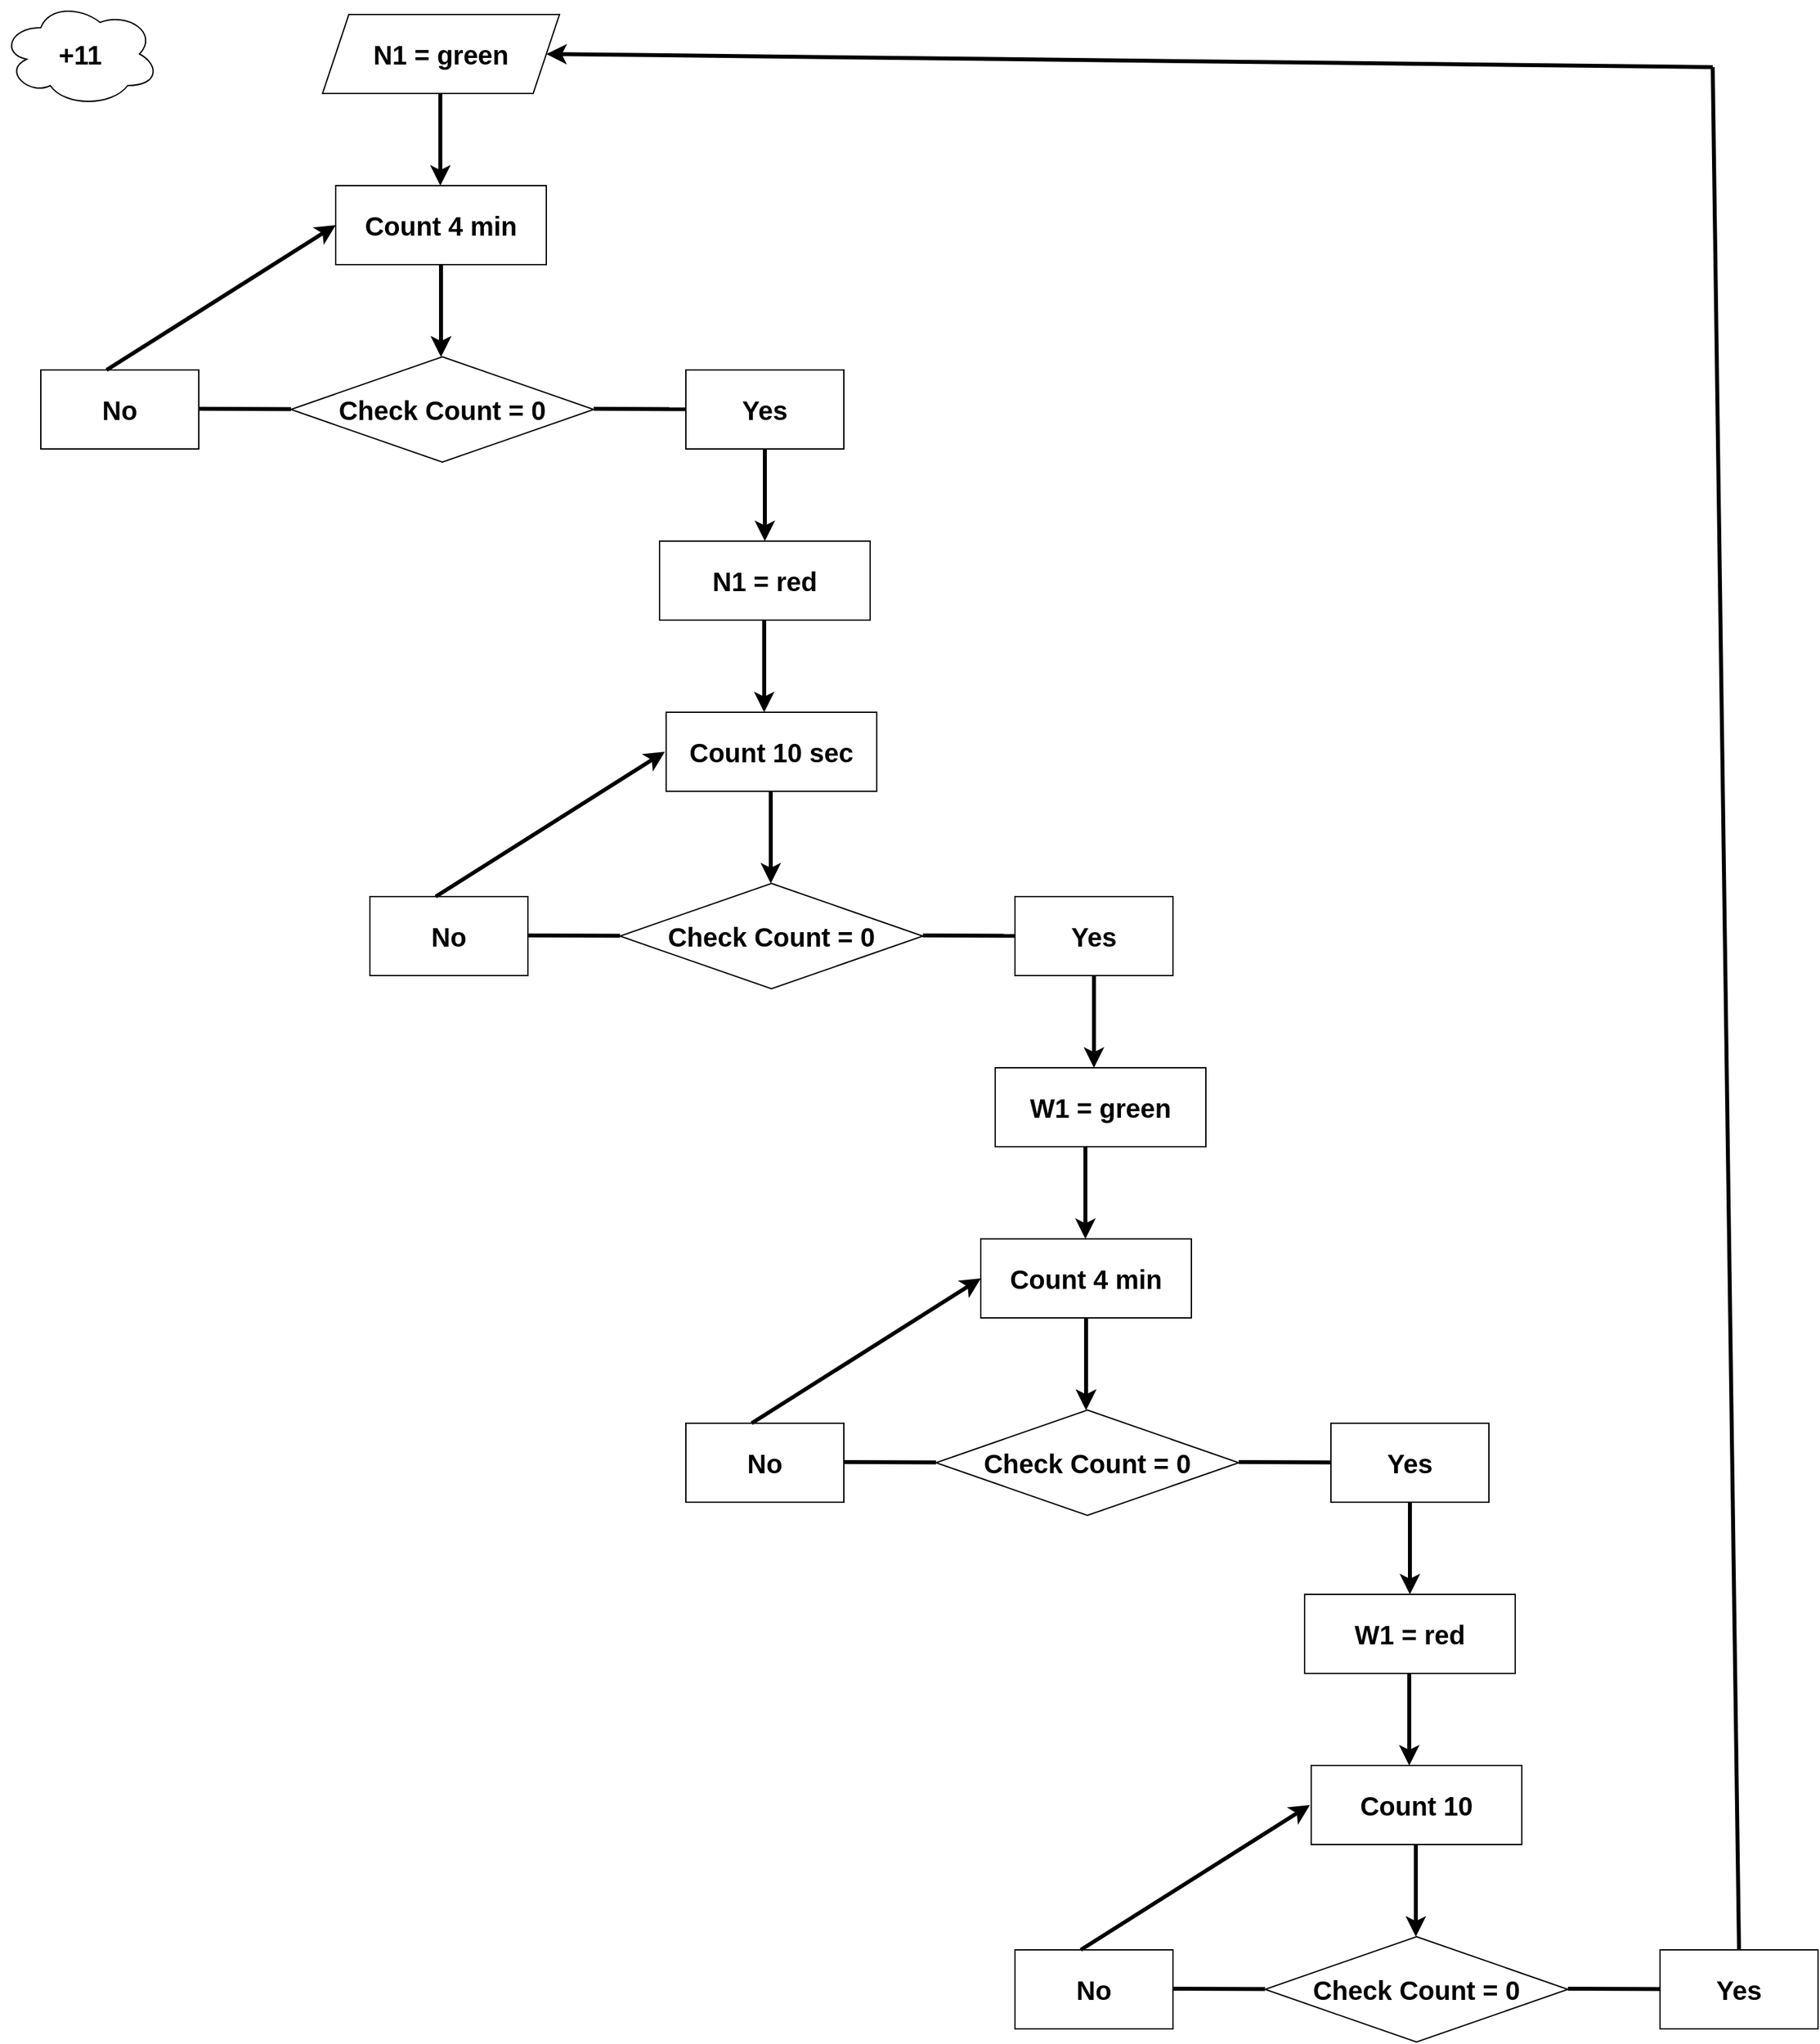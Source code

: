 <mxfile version="13.7.1"><diagram id="hJy8G9DJkNA7mrHhKDrA" name="Page-1"><mxGraphModel dx="1896" dy="1017" grid="1" gridSize="10" guides="1" tooltips="1" connect="1" arrows="1" fold="1" page="1" pageScale="1" pageWidth="827" pageHeight="1169" math="0" shadow="0"><root><mxCell id="0"/><mxCell id="1" parent="0"/><mxCell id="KSqGVMGimDdPweRiVSiD-1" value="&lt;b&gt;&lt;font style=&quot;font-size: 20px&quot;&gt;+11&lt;/font&gt;&lt;/b&gt;" style="ellipse;shape=cloud;whiteSpace=wrap;html=1;" vertex="1" parent="1"><mxGeometry x="20" y="20" width="120" height="80" as="geometry"/></mxCell><mxCell id="KSqGVMGimDdPweRiVSiD-4" value="&lt;b&gt;&lt;font style=&quot;font-size: 20px&quot;&gt;Count 4 min&lt;/font&gt;&lt;/b&gt;" style="rounded=0;whiteSpace=wrap;html=1;" vertex="1" parent="1"><mxGeometry x="274" y="160" width="160" height="60" as="geometry"/></mxCell><mxCell id="KSqGVMGimDdPweRiVSiD-5" value="&lt;b&gt;&lt;font style=&quot;font-size: 20px&quot;&gt;N1 = green&lt;/font&gt;&lt;/b&gt;" style="shape=parallelogram;perimeter=parallelogramPerimeter;whiteSpace=wrap;html=1;fixedSize=1;" vertex="1" parent="1"><mxGeometry x="264" y="30" width="180" height="60" as="geometry"/></mxCell><mxCell id="KSqGVMGimDdPweRiVSiD-6" value="&lt;font style=&quot;font-size: 20px&quot;&gt;&lt;b&gt;Check Count = 0&lt;br&gt;&lt;/b&gt;&lt;/font&gt;" style="rhombus;whiteSpace=wrap;html=1;" vertex="1" parent="1"><mxGeometry x="240" y="290" width="230" height="80" as="geometry"/></mxCell><mxCell id="KSqGVMGimDdPweRiVSiD-9" value="" style="edgeStyle=orthogonalEdgeStyle;rounded=0;orthogonalLoop=1;jettySize=auto;html=1;strokeWidth=3;" edge="1" parent="1"><mxGeometry relative="1" as="geometry"><mxPoint x="354" y="220" as="sourcePoint"/><mxPoint x="354" y="290" as="targetPoint"/></mxGeometry></mxCell><mxCell id="KSqGVMGimDdPweRiVSiD-13" value="" style="endArrow=none;html=1;strokeWidth=3;" edge="1" parent="1" target="KSqGVMGimDdPweRiVSiD-16"><mxGeometry width="50" height="50" relative="1" as="geometry"><mxPoint x="470" y="329.5" as="sourcePoint"/><mxPoint x="581" y="329.5" as="targetPoint"/></mxGeometry></mxCell><mxCell id="KSqGVMGimDdPweRiVSiD-16" value="&lt;b&gt;&lt;font style=&quot;font-size: 20px&quot;&gt;Yes&lt;/font&gt;&lt;/b&gt;" style="rounded=0;whiteSpace=wrap;html=1;" vertex="1" parent="1"><mxGeometry x="540" y="300" width="120" height="60" as="geometry"/></mxCell><mxCell id="KSqGVMGimDdPweRiVSiD-18" value="&lt;b&gt;&lt;font style=&quot;font-size: 20px&quot;&gt;No&lt;/font&gt;&lt;/b&gt;" style="rounded=0;whiteSpace=wrap;html=1;" vertex="1" parent="1"><mxGeometry x="50" y="300" width="120" height="60" as="geometry"/></mxCell><mxCell id="KSqGVMGimDdPweRiVSiD-19" value="" style="endArrow=none;html=1;strokeWidth=3;" edge="1" parent="1"><mxGeometry width="50" height="50" relative="1" as="geometry"><mxPoint x="170" y="329.5" as="sourcePoint"/><mxPoint x="240" y="329.769" as="targetPoint"/></mxGeometry></mxCell><mxCell id="KSqGVMGimDdPweRiVSiD-20" value="" style="endArrow=classic;html=1;strokeWidth=3;entryX=0;entryY=0.5;entryDx=0;entryDy=0;" edge="1" parent="1" target="KSqGVMGimDdPweRiVSiD-4"><mxGeometry width="50" height="50" relative="1" as="geometry"><mxPoint x="100" y="300" as="sourcePoint"/><mxPoint x="150" y="250" as="targetPoint"/></mxGeometry></mxCell><mxCell id="KSqGVMGimDdPweRiVSiD-21" value="" style="endArrow=classic;html=1;strokeWidth=3;" edge="1" parent="1"><mxGeometry width="50" height="50" relative="1" as="geometry"><mxPoint x="600" y="360" as="sourcePoint"/><mxPoint x="600" y="430" as="targetPoint"/></mxGeometry></mxCell><mxCell id="KSqGVMGimDdPweRiVSiD-23" value="" style="edgeStyle=orthogonalEdgeStyle;rounded=0;orthogonalLoop=1;jettySize=auto;html=1;strokeWidth=3;" edge="1" parent="1"><mxGeometry relative="1" as="geometry"><mxPoint x="353.5" y="90" as="sourcePoint"/><mxPoint x="353.5" y="160" as="targetPoint"/></mxGeometry></mxCell><mxCell id="KSqGVMGimDdPweRiVSiD-24" value="&lt;b&gt;&lt;font style=&quot;font-size: 20px&quot;&gt;W1 = green&lt;/font&gt;&lt;/b&gt;" style="rounded=0;whiteSpace=wrap;html=1;" vertex="1" parent="1"><mxGeometry x="775" y="830" width="160" height="60" as="geometry"/></mxCell><mxCell id="KSqGVMGimDdPweRiVSiD-28" value="&lt;font style=&quot;font-size: 20px&quot;&gt;&lt;b&gt;Check Count = 0&lt;br&gt;&lt;/b&gt;&lt;/font&gt;" style="rhombus;whiteSpace=wrap;html=1;" vertex="1" parent="1"><mxGeometry x="490" y="690" width="230" height="80" as="geometry"/></mxCell><mxCell id="KSqGVMGimDdPweRiVSiD-29" value="" style="endArrow=none;html=1;strokeWidth=3;" edge="1" parent="1" target="KSqGVMGimDdPweRiVSiD-30"><mxGeometry width="50" height="50" relative="1" as="geometry"><mxPoint x="720" y="729.5" as="sourcePoint"/><mxPoint x="831" y="729.5" as="targetPoint"/></mxGeometry></mxCell><mxCell id="KSqGVMGimDdPweRiVSiD-30" value="&lt;b&gt;&lt;font style=&quot;font-size: 20px&quot;&gt;Yes&lt;/font&gt;&lt;/b&gt;" style="rounded=0;whiteSpace=wrap;html=1;" vertex="1" parent="1"><mxGeometry x="790" y="700" width="120" height="60" as="geometry"/></mxCell><mxCell id="KSqGVMGimDdPweRiVSiD-31" value="&lt;b&gt;&lt;font style=&quot;font-size: 20px&quot;&gt;No&lt;/font&gt;&lt;/b&gt;" style="rounded=0;whiteSpace=wrap;html=1;" vertex="1" parent="1"><mxGeometry x="300" y="700" width="120" height="60" as="geometry"/></mxCell><mxCell id="KSqGVMGimDdPweRiVSiD-32" value="" style="endArrow=none;html=1;strokeWidth=3;" edge="1" parent="1"><mxGeometry width="50" height="50" relative="1" as="geometry"><mxPoint x="420" y="729.5" as="sourcePoint"/><mxPoint x="490" y="729.769" as="targetPoint"/></mxGeometry></mxCell><mxCell id="KSqGVMGimDdPweRiVSiD-33" value="" style="endArrow=classic;html=1;strokeWidth=3;entryX=0;entryY=0.5;entryDx=0;entryDy=0;" edge="1" parent="1"><mxGeometry width="50" height="50" relative="1" as="geometry"><mxPoint x="350" y="700" as="sourcePoint"/><mxPoint x="524" y="590" as="targetPoint"/></mxGeometry></mxCell><mxCell id="KSqGVMGimDdPweRiVSiD-34" value="" style="endArrow=classic;html=1;strokeWidth=3;" edge="1" parent="1"><mxGeometry width="50" height="50" relative="1" as="geometry"><mxPoint x="850" y="760" as="sourcePoint"/><mxPoint x="850" y="830" as="targetPoint"/></mxGeometry></mxCell><mxCell id="KSqGVMGimDdPweRiVSiD-37" value="" style="endArrow=classic;html=1;strokeWidth=3;" edge="1" parent="1"><mxGeometry width="50" height="50" relative="1" as="geometry"><mxPoint x="604.5" y="620" as="sourcePoint"/><mxPoint x="604.5" y="690" as="targetPoint"/></mxGeometry></mxCell><mxCell id="KSqGVMGimDdPweRiVSiD-40" value="&lt;b&gt;&lt;font style=&quot;font-size: 20px&quot;&gt;Count 10 sec&lt;br&gt;&lt;/font&gt;&lt;/b&gt;" style="rounded=0;whiteSpace=wrap;html=1;" vertex="1" parent="1"><mxGeometry x="525" y="560" width="160" height="60" as="geometry"/></mxCell><mxCell id="KSqGVMGimDdPweRiVSiD-41" value="&lt;b&gt;&lt;font style=&quot;font-size: 20px&quot;&gt;N1 = red&lt;br&gt;&lt;/font&gt;&lt;/b&gt;" style="rounded=0;whiteSpace=wrap;html=1;" vertex="1" parent="1"><mxGeometry x="520" y="430" width="160" height="60" as="geometry"/></mxCell><mxCell id="KSqGVMGimDdPweRiVSiD-42" value="" style="edgeStyle=orthogonalEdgeStyle;rounded=0;orthogonalLoop=1;jettySize=auto;html=1;strokeWidth=3;" edge="1" parent="1"><mxGeometry relative="1" as="geometry"><mxPoint x="354" y="220" as="sourcePoint"/><mxPoint x="354" y="290" as="targetPoint"/></mxGeometry></mxCell><mxCell id="KSqGVMGimDdPweRiVSiD-44" value="" style="endArrow=classic;html=1;strokeWidth=3;" edge="1" parent="1"><mxGeometry width="50" height="50" relative="1" as="geometry"><mxPoint x="599.5" y="490" as="sourcePoint"/><mxPoint x="599.5" y="560" as="targetPoint"/></mxGeometry></mxCell><mxCell id="KSqGVMGimDdPweRiVSiD-45" value="&lt;b&gt;&lt;font style=&quot;font-size: 20px&quot;&gt;Count 4 min&lt;/font&gt;&lt;/b&gt;" style="rounded=0;whiteSpace=wrap;html=1;" vertex="1" parent="1"><mxGeometry x="764" y="960" width="160" height="60" as="geometry"/></mxCell><mxCell id="KSqGVMGimDdPweRiVSiD-46" value="&lt;font style=&quot;font-size: 20px&quot;&gt;&lt;b&gt;Check Count = 0&lt;br&gt;&lt;/b&gt;&lt;/font&gt;" style="rhombus;whiteSpace=wrap;html=1;" vertex="1" parent="1"><mxGeometry x="730" y="1090" width="230" height="80" as="geometry"/></mxCell><mxCell id="KSqGVMGimDdPweRiVSiD-47" value="" style="edgeStyle=orthogonalEdgeStyle;rounded=0;orthogonalLoop=1;jettySize=auto;html=1;strokeWidth=3;" edge="1" parent="1"><mxGeometry relative="1" as="geometry"><mxPoint x="844" y="1020" as="sourcePoint"/><mxPoint x="844" y="1090" as="targetPoint"/></mxGeometry></mxCell><mxCell id="KSqGVMGimDdPweRiVSiD-48" value="" style="endArrow=none;html=1;strokeWidth=3;" edge="1" parent="1" target="KSqGVMGimDdPweRiVSiD-49"><mxGeometry width="50" height="50" relative="1" as="geometry"><mxPoint x="960" y="1129.5" as="sourcePoint"/><mxPoint x="1071" y="1129.5" as="targetPoint"/></mxGeometry></mxCell><mxCell id="KSqGVMGimDdPweRiVSiD-49" value="&lt;b&gt;&lt;font style=&quot;font-size: 20px&quot;&gt;Yes&lt;/font&gt;&lt;/b&gt;" style="rounded=0;whiteSpace=wrap;html=1;" vertex="1" parent="1"><mxGeometry x="1030" y="1100" width="120" height="60" as="geometry"/></mxCell><mxCell id="KSqGVMGimDdPweRiVSiD-50" value="&lt;b&gt;&lt;font style=&quot;font-size: 20px&quot;&gt;No&lt;/font&gt;&lt;/b&gt;" style="rounded=0;whiteSpace=wrap;html=1;" vertex="1" parent="1"><mxGeometry x="540" y="1100" width="120" height="60" as="geometry"/></mxCell><mxCell id="KSqGVMGimDdPweRiVSiD-51" value="" style="endArrow=none;html=1;strokeWidth=3;" edge="1" parent="1"><mxGeometry width="50" height="50" relative="1" as="geometry"><mxPoint x="660" y="1129.5" as="sourcePoint"/><mxPoint x="730" y="1129.769" as="targetPoint"/></mxGeometry></mxCell><mxCell id="KSqGVMGimDdPweRiVSiD-52" value="" style="endArrow=classic;html=1;strokeWidth=3;entryX=0;entryY=0.5;entryDx=0;entryDy=0;" edge="1" parent="1" target="KSqGVMGimDdPweRiVSiD-45"><mxGeometry width="50" height="50" relative="1" as="geometry"><mxPoint x="590" y="1100" as="sourcePoint"/><mxPoint x="640" y="1050" as="targetPoint"/></mxGeometry></mxCell><mxCell id="KSqGVMGimDdPweRiVSiD-53" value="" style="endArrow=classic;html=1;strokeWidth=3;" edge="1" parent="1"><mxGeometry width="50" height="50" relative="1" as="geometry"><mxPoint x="1090" y="1160" as="sourcePoint"/><mxPoint x="1090" y="1230" as="targetPoint"/></mxGeometry></mxCell><mxCell id="KSqGVMGimDdPweRiVSiD-54" value="" style="edgeStyle=orthogonalEdgeStyle;rounded=0;orthogonalLoop=1;jettySize=auto;html=1;strokeWidth=3;" edge="1" parent="1"><mxGeometry relative="1" as="geometry"><mxPoint x="843.5" y="890" as="sourcePoint"/><mxPoint x="843.5" y="960" as="targetPoint"/></mxGeometry></mxCell><mxCell id="KSqGVMGimDdPweRiVSiD-55" value="&lt;font style=&quot;font-size: 20px&quot;&gt;&lt;b&gt;Check Count = 0&lt;br&gt;&lt;/b&gt;&lt;/font&gt;" style="rhombus;whiteSpace=wrap;html=1;" vertex="1" parent="1"><mxGeometry x="980" y="1490" width="230" height="80" as="geometry"/></mxCell><mxCell id="KSqGVMGimDdPweRiVSiD-56" value="" style="endArrow=none;html=1;strokeWidth=3;" edge="1" parent="1" target="KSqGVMGimDdPweRiVSiD-57"><mxGeometry width="50" height="50" relative="1" as="geometry"><mxPoint x="1210" y="1529.5" as="sourcePoint"/><mxPoint x="1321" y="1529.5" as="targetPoint"/></mxGeometry></mxCell><mxCell id="KSqGVMGimDdPweRiVSiD-57" value="&lt;b&gt;&lt;font style=&quot;font-size: 20px&quot;&gt;Yes&lt;/font&gt;&lt;/b&gt;" style="rounded=0;whiteSpace=wrap;html=1;" vertex="1" parent="1"><mxGeometry x="1280" y="1500" width="120" height="60" as="geometry"/></mxCell><mxCell id="KSqGVMGimDdPweRiVSiD-58" value="&lt;b&gt;&lt;font style=&quot;font-size: 20px&quot;&gt;No&lt;/font&gt;&lt;/b&gt;" style="rounded=0;whiteSpace=wrap;html=1;" vertex="1" parent="1"><mxGeometry x="790" y="1500" width="120" height="60" as="geometry"/></mxCell><mxCell id="KSqGVMGimDdPweRiVSiD-59" value="" style="endArrow=none;html=1;strokeWidth=3;" edge="1" parent="1"><mxGeometry width="50" height="50" relative="1" as="geometry"><mxPoint x="910" y="1529.5" as="sourcePoint"/><mxPoint x="980" y="1529.769" as="targetPoint"/></mxGeometry></mxCell><mxCell id="KSqGVMGimDdPweRiVSiD-60" value="" style="endArrow=classic;html=1;strokeWidth=3;entryX=0;entryY=0.5;entryDx=0;entryDy=0;" edge="1" parent="1"><mxGeometry width="50" height="50" relative="1" as="geometry"><mxPoint x="840" y="1500" as="sourcePoint"/><mxPoint x="1014" y="1390" as="targetPoint"/></mxGeometry></mxCell><mxCell id="KSqGVMGimDdPweRiVSiD-62" value="" style="endArrow=classic;html=1;strokeWidth=3;" edge="1" parent="1"><mxGeometry width="50" height="50" relative="1" as="geometry"><mxPoint x="1094.5" y="1420" as="sourcePoint"/><mxPoint x="1094.5" y="1490" as="targetPoint"/></mxGeometry></mxCell><mxCell id="KSqGVMGimDdPweRiVSiD-63" value="&lt;b&gt;&lt;font style=&quot;font-size: 20px&quot;&gt;Count 10&lt;br&gt;&lt;/font&gt;&lt;/b&gt;" style="rounded=0;whiteSpace=wrap;html=1;" vertex="1" parent="1"><mxGeometry x="1015" y="1360" width="160" height="60" as="geometry"/></mxCell><mxCell id="KSqGVMGimDdPweRiVSiD-64" value="&lt;b&gt;&lt;font style=&quot;font-size: 20px&quot;&gt;W1 = red&lt;/font&gt;&lt;/b&gt;" style="rounded=0;whiteSpace=wrap;html=1;" vertex="1" parent="1"><mxGeometry x="1010" y="1230" width="160" height="60" as="geometry"/></mxCell><mxCell id="KSqGVMGimDdPweRiVSiD-65" value="" style="edgeStyle=orthogonalEdgeStyle;rounded=0;orthogonalLoop=1;jettySize=auto;html=1;strokeWidth=3;" edge="1" parent="1"><mxGeometry relative="1" as="geometry"><mxPoint x="844" y="1020" as="sourcePoint"/><mxPoint x="844" y="1090" as="targetPoint"/></mxGeometry></mxCell><mxCell id="KSqGVMGimDdPweRiVSiD-66" value="" style="endArrow=classic;html=1;strokeWidth=3;" edge="1" parent="1"><mxGeometry width="50" height="50" relative="1" as="geometry"><mxPoint x="1089.5" y="1290" as="sourcePoint"/><mxPoint x="1089.5" y="1360" as="targetPoint"/></mxGeometry></mxCell><mxCell id="KSqGVMGimDdPweRiVSiD-67" value="" style="endArrow=none;html=1;strokeWidth=3;" edge="1" parent="1"><mxGeometry width="50" height="50" relative="1" as="geometry"><mxPoint x="1340" y="1500" as="sourcePoint"/><mxPoint x="1320" y="70" as="targetPoint"/></mxGeometry></mxCell><mxCell id="KSqGVMGimDdPweRiVSiD-68" value="" style="endArrow=classic;html=1;strokeWidth=3;entryX=1;entryY=0.5;entryDx=0;entryDy=0;" edge="1" parent="1" target="KSqGVMGimDdPweRiVSiD-5"><mxGeometry width="50" height="50" relative="1" as="geometry"><mxPoint x="1320" y="70" as="sourcePoint"/><mxPoint x="1370" y="20" as="targetPoint"/></mxGeometry></mxCell></root></mxGraphModel></diagram></mxfile>